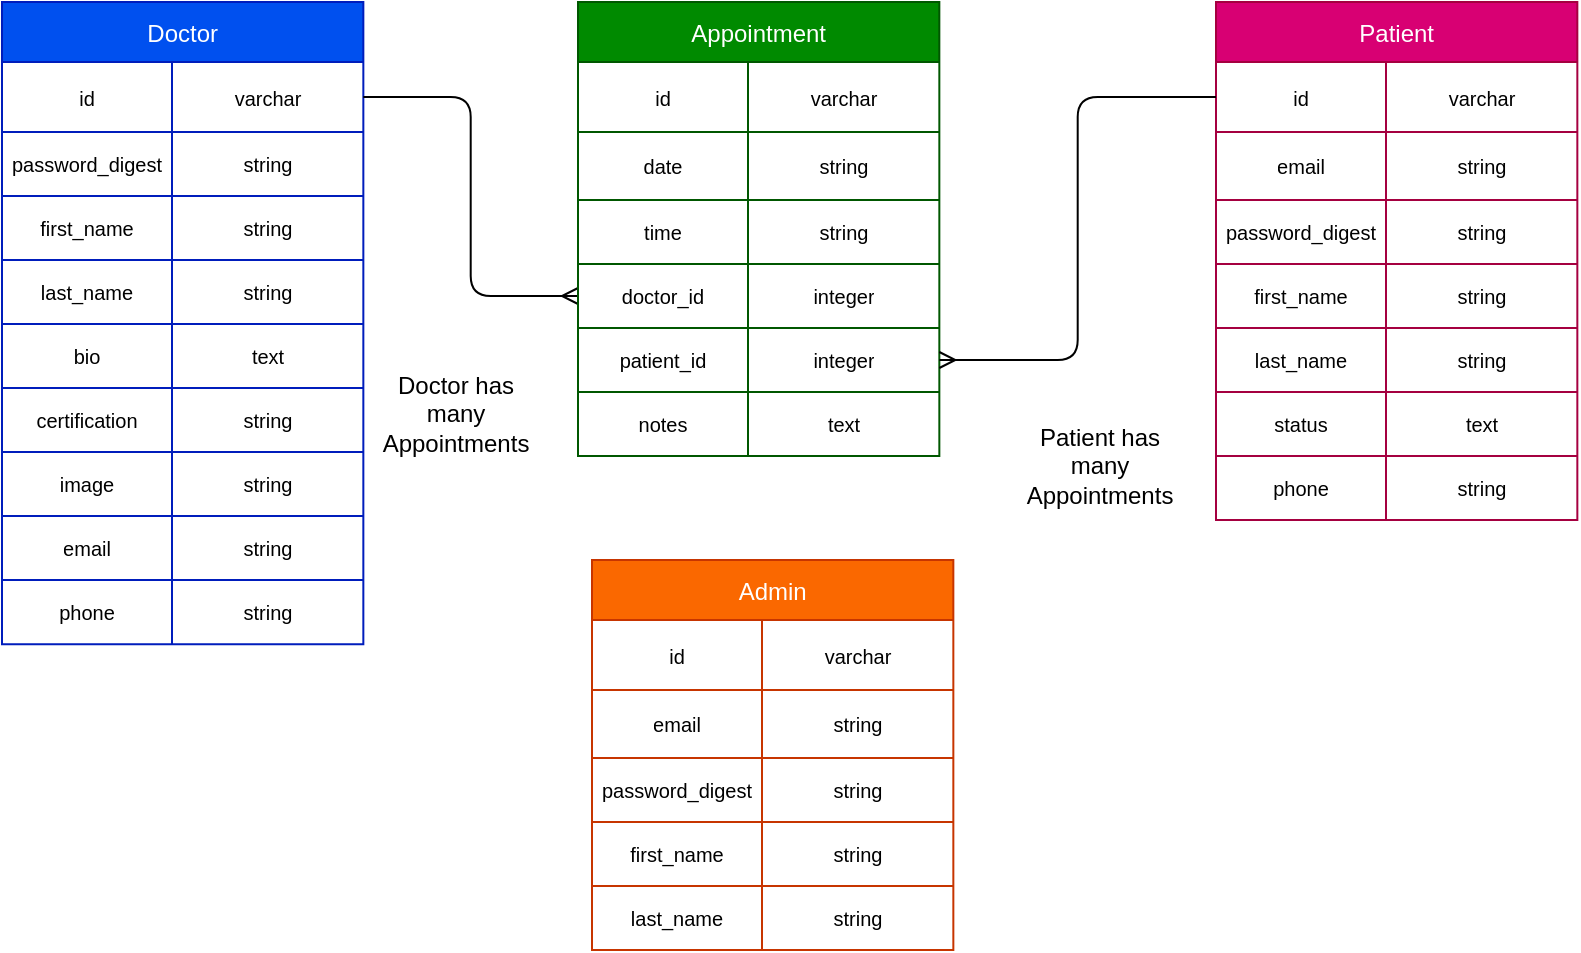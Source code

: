 <mxfile>
    <diagram id="ur69tfbC66iB5Qj2hPdh" name="Page-1">
        <mxGraphModel dx="685" dy="805" grid="0" gridSize="10" guides="1" tooltips="1" connect="1" arrows="1" fold="1" page="0" pageScale="1" pageWidth="850" pageHeight="1100" background="none" math="0" shadow="0">
            <root>
                <mxCell id="0"/>
                <mxCell id="1" parent="0"/>
                <mxCell id="2" value="Doctor" style="shape=table;startSize=30;container=1;collapsible=0;childLayout=tableLayout;strokeWidth=1;strokeColor=#001DBC;fillColor=#0050ef;fontColor=#ffffff;" parent="1" vertex="1">
                    <mxGeometry x="-182" y="-77" width="180.672" height="321.139" as="geometry"/>
                </mxCell>
                <mxCell id="6" value="" style="shape=partialRectangle;collapsible=0;dropTarget=0;pointerEvents=0;fillColor=none;top=0;left=0;bottom=0;right=0;points=[[0,0.5],[1,0.5]];portConstraint=eastwest;" parent="2" vertex="1">
                    <mxGeometry y="30" width="180.672" height="35" as="geometry"/>
                </mxCell>
                <mxCell id="7" value="id" style="shape=partialRectangle;html=1;whiteSpace=wrap;connectable=0;overflow=hidden;fillColor=none;top=0;left=0;bottom=0;right=0;pointerEvents=1;fontColor=#000000;fontSize=10;" parent="6" vertex="1">
                    <mxGeometry width="85" height="35" as="geometry">
                        <mxRectangle width="85" height="35" as="alternateBounds"/>
                    </mxGeometry>
                </mxCell>
                <mxCell id="8" value="varchar" style="shape=partialRectangle;html=1;whiteSpace=wrap;connectable=0;overflow=hidden;fillColor=none;top=0;left=0;bottom=0;right=0;pointerEvents=1;fontColor=#000000;fontSize=10;" parent="6" vertex="1">
                    <mxGeometry x="85" width="96" height="35" as="geometry">
                        <mxRectangle width="96" height="35" as="alternateBounds"/>
                    </mxGeometry>
                </mxCell>
                <mxCell id="12" value="" style="shape=partialRectangle;collapsible=0;dropTarget=0;pointerEvents=0;fillColor=none;top=0;left=0;bottom=0;right=0;points=[[0,0.5],[1,0.5]];portConstraint=eastwest;" parent="2" vertex="1">
                    <mxGeometry y="65" width="180.672" height="32" as="geometry"/>
                </mxCell>
                <mxCell id="13" value="password_digest" style="shape=partialRectangle;html=1;whiteSpace=wrap;connectable=0;overflow=hidden;fillColor=none;top=0;left=0;bottom=0;right=0;pointerEvents=1;fontSize=10;fontColor=#000000;" parent="12" vertex="1">
                    <mxGeometry width="85" height="32" as="geometry">
                        <mxRectangle width="85" height="32" as="alternateBounds"/>
                    </mxGeometry>
                </mxCell>
                <mxCell id="14" value="string" style="shape=partialRectangle;html=1;whiteSpace=wrap;connectable=0;overflow=hidden;fillColor=none;top=0;left=0;bottom=0;right=0;pointerEvents=1;fontSize=10;fontColor=#000000;" parent="12" vertex="1">
                    <mxGeometry x="85" width="96" height="32" as="geometry">
                        <mxRectangle width="96" height="32" as="alternateBounds"/>
                    </mxGeometry>
                </mxCell>
                <mxCell id="15" style="shape=partialRectangle;collapsible=0;dropTarget=0;pointerEvents=0;fillColor=none;top=0;left=0;bottom=0;right=0;points=[[0,0.5],[1,0.5]];portConstraint=eastwest;" parent="2" vertex="1">
                    <mxGeometry y="97" width="180.672" height="32" as="geometry"/>
                </mxCell>
                <mxCell id="16" value="first_name" style="shape=partialRectangle;html=1;whiteSpace=wrap;connectable=0;overflow=hidden;fillColor=none;top=0;left=0;bottom=0;right=0;pointerEvents=1;fontSize=10;fontColor=#000000;" parent="15" vertex="1">
                    <mxGeometry width="85" height="32" as="geometry">
                        <mxRectangle width="85" height="32" as="alternateBounds"/>
                    </mxGeometry>
                </mxCell>
                <mxCell id="17" value="string" style="shape=partialRectangle;html=1;whiteSpace=wrap;connectable=0;overflow=hidden;fillColor=none;top=0;left=0;bottom=0;right=0;pointerEvents=1;fontSize=10;fontColor=#000000;" parent="15" vertex="1">
                    <mxGeometry x="85" width="96" height="32" as="geometry">
                        <mxRectangle width="96" height="32" as="alternateBounds"/>
                    </mxGeometry>
                </mxCell>
                <mxCell id="30" style="shape=partialRectangle;collapsible=0;dropTarget=0;pointerEvents=0;fillColor=none;top=0;left=0;bottom=0;right=0;points=[[0,0.5],[1,0.5]];portConstraint=eastwest;" parent="2" vertex="1">
                    <mxGeometry y="129" width="180.672" height="32" as="geometry"/>
                </mxCell>
                <mxCell id="31" value="last_name" style="shape=partialRectangle;html=1;whiteSpace=wrap;connectable=0;overflow=hidden;fillColor=none;top=0;left=0;bottom=0;right=0;pointerEvents=1;fontSize=10;fontColor=#000000;" parent="30" vertex="1">
                    <mxGeometry width="85" height="32" as="geometry">
                        <mxRectangle width="85" height="32" as="alternateBounds"/>
                    </mxGeometry>
                </mxCell>
                <mxCell id="32" value="string" style="shape=partialRectangle;html=1;whiteSpace=wrap;connectable=0;overflow=hidden;fillColor=none;top=0;left=0;bottom=0;right=0;pointerEvents=1;fontSize=10;fontColor=#000000;" parent="30" vertex="1">
                    <mxGeometry x="85" width="96" height="32" as="geometry">
                        <mxRectangle width="96" height="32" as="alternateBounds"/>
                    </mxGeometry>
                </mxCell>
                <mxCell id="39" style="shape=partialRectangle;collapsible=0;dropTarget=0;pointerEvents=0;fillColor=none;top=0;left=0;bottom=0;right=0;points=[[0,0.5],[1,0.5]];portConstraint=eastwest;" parent="2" vertex="1">
                    <mxGeometry y="161" width="180.672" height="32" as="geometry"/>
                </mxCell>
                <mxCell id="40" value="bio" style="shape=partialRectangle;html=1;whiteSpace=wrap;connectable=0;overflow=hidden;fillColor=none;top=0;left=0;bottom=0;right=0;pointerEvents=1;fontSize=10;fontColor=#000000;" parent="39" vertex="1">
                    <mxGeometry width="85" height="32" as="geometry">
                        <mxRectangle width="85" height="32" as="alternateBounds"/>
                    </mxGeometry>
                </mxCell>
                <mxCell id="41" value="text" style="shape=partialRectangle;html=1;whiteSpace=wrap;connectable=0;overflow=hidden;fillColor=none;top=0;left=0;bottom=0;right=0;pointerEvents=1;fontSize=10;fontColor=#000000;" parent="39" vertex="1">
                    <mxGeometry x="85" width="96" height="32" as="geometry">
                        <mxRectangle width="96" height="32" as="alternateBounds"/>
                    </mxGeometry>
                </mxCell>
                <mxCell id="128" style="shape=partialRectangle;collapsible=0;dropTarget=0;pointerEvents=0;fillColor=none;top=0;left=0;bottom=0;right=0;points=[[0,0.5],[1,0.5]];portConstraint=eastwest;" parent="2" vertex="1">
                    <mxGeometry y="193" width="180.672" height="32" as="geometry"/>
                </mxCell>
                <mxCell id="129" value="certification" style="shape=partialRectangle;html=1;whiteSpace=wrap;connectable=0;overflow=hidden;fillColor=none;top=0;left=0;bottom=0;right=0;pointerEvents=1;fontSize=10;fontColor=#000000;" parent="128" vertex="1">
                    <mxGeometry width="85" height="32" as="geometry">
                        <mxRectangle width="85" height="32" as="alternateBounds"/>
                    </mxGeometry>
                </mxCell>
                <mxCell id="130" value="string" style="shape=partialRectangle;html=1;whiteSpace=wrap;connectable=0;overflow=hidden;fillColor=none;top=0;left=0;bottom=0;right=0;pointerEvents=1;fontSize=10;fontColor=#000000;" parent="128" vertex="1">
                    <mxGeometry x="85" width="96" height="32" as="geometry">
                        <mxRectangle width="96" height="32" as="alternateBounds"/>
                    </mxGeometry>
                </mxCell>
                <mxCell id="131" style="shape=partialRectangle;collapsible=0;dropTarget=0;pointerEvents=0;fillColor=none;top=0;left=0;bottom=0;right=0;points=[[0,0.5],[1,0.5]];portConstraint=eastwest;" parent="2" vertex="1">
                    <mxGeometry y="225" width="180.672" height="32" as="geometry"/>
                </mxCell>
                <mxCell id="132" value="image" style="shape=partialRectangle;html=1;whiteSpace=wrap;connectable=0;overflow=hidden;fillColor=none;top=0;left=0;bottom=0;right=0;pointerEvents=1;fontSize=10;fontColor=#000000;" parent="131" vertex="1">
                    <mxGeometry width="85" height="32" as="geometry">
                        <mxRectangle width="85" height="32" as="alternateBounds"/>
                    </mxGeometry>
                </mxCell>
                <mxCell id="133" value="string" style="shape=partialRectangle;html=1;whiteSpace=wrap;connectable=0;overflow=hidden;fillColor=none;top=0;left=0;bottom=0;right=0;pointerEvents=1;fontSize=10;fontColor=#000000;" parent="131" vertex="1">
                    <mxGeometry x="85" width="96" height="32" as="geometry">
                        <mxRectangle width="96" height="32" as="alternateBounds"/>
                    </mxGeometry>
                </mxCell>
                <mxCell id="161" style="shape=partialRectangle;collapsible=0;dropTarget=0;pointerEvents=0;fillColor=none;top=0;left=0;bottom=0;right=0;points=[[0,0.5],[1,0.5]];portConstraint=eastwest;" parent="2" vertex="1">
                    <mxGeometry y="257" width="180.672" height="32" as="geometry"/>
                </mxCell>
                <mxCell id="162" value="email" style="shape=partialRectangle;html=1;whiteSpace=wrap;connectable=0;overflow=hidden;fillColor=none;top=0;left=0;bottom=0;right=0;pointerEvents=1;fontSize=10;fontColor=#000000;" parent="161" vertex="1">
                    <mxGeometry width="85" height="32" as="geometry">
                        <mxRectangle width="85" height="32" as="alternateBounds"/>
                    </mxGeometry>
                </mxCell>
                <mxCell id="163" value="string" style="shape=partialRectangle;html=1;whiteSpace=wrap;connectable=0;overflow=hidden;fillColor=none;top=0;left=0;bottom=0;right=0;pointerEvents=1;fontSize=10;fontColor=#000000;" parent="161" vertex="1">
                    <mxGeometry x="85" width="96" height="32" as="geometry">
                        <mxRectangle width="96" height="32" as="alternateBounds"/>
                    </mxGeometry>
                </mxCell>
                <mxCell id="164" style="shape=partialRectangle;collapsible=0;dropTarget=0;pointerEvents=0;fillColor=none;top=0;left=0;bottom=0;right=0;points=[[0,0.5],[1,0.5]];portConstraint=eastwest;" parent="2" vertex="1">
                    <mxGeometry y="289" width="180.672" height="32" as="geometry"/>
                </mxCell>
                <mxCell id="165" value="phone" style="shape=partialRectangle;html=1;whiteSpace=wrap;connectable=0;overflow=hidden;fillColor=none;top=0;left=0;bottom=0;right=0;pointerEvents=1;fontSize=10;fontColor=#000000;" parent="164" vertex="1">
                    <mxGeometry width="85" height="32" as="geometry">
                        <mxRectangle width="85" height="32" as="alternateBounds"/>
                    </mxGeometry>
                </mxCell>
                <mxCell id="166" value="string" style="shape=partialRectangle;html=1;whiteSpace=wrap;connectable=0;overflow=hidden;fillColor=none;top=0;left=0;bottom=0;right=0;pointerEvents=1;fontSize=10;fontColor=#000000;" parent="164" vertex="1">
                    <mxGeometry x="85" width="96" height="32" as="geometry">
                        <mxRectangle width="96" height="32" as="alternateBounds"/>
                    </mxGeometry>
                </mxCell>
                <mxCell id="143" style="edgeStyle=orthogonalEdgeStyle;html=1;exitX=0;exitY=0.5;exitDx=0;exitDy=0;entryX=1;entryY=0.5;entryDx=0;entryDy=0;fontColor=#000000;strokeColor=#000000;endArrow=none;endFill=0;startArrow=ERmany;startFill=0;" parent="1" source="81" target="6" edge="1">
                    <mxGeometry relative="1" as="geometry"/>
                </mxCell>
                <mxCell id="71" value="Appointment" style="shape=table;startSize=30;container=1;collapsible=0;childLayout=tableLayout;strokeWidth=1;strokeColor=#005700;fillColor=#008a00;fontColor=#ffffff;" parent="1" vertex="1">
                    <mxGeometry x="106" y="-77" width="180.672" height="227" as="geometry"/>
                </mxCell>
                <mxCell id="72" value="" style="shape=partialRectangle;collapsible=0;dropTarget=0;pointerEvents=0;fillColor=none;top=0;left=0;bottom=0;right=0;points=[[0,0.5],[1,0.5]];portConstraint=eastwest;" parent="71" vertex="1">
                    <mxGeometry y="30" width="180.672" height="35" as="geometry"/>
                </mxCell>
                <mxCell id="73" value="id" style="shape=partialRectangle;html=1;whiteSpace=wrap;connectable=0;overflow=hidden;fillColor=none;top=0;left=0;bottom=0;right=0;pointerEvents=1;fontColor=#000000;fontSize=10;" parent="72" vertex="1">
                    <mxGeometry width="85" height="35" as="geometry">
                        <mxRectangle width="85" height="35" as="alternateBounds"/>
                    </mxGeometry>
                </mxCell>
                <mxCell id="74" value="varchar" style="shape=partialRectangle;html=1;whiteSpace=wrap;connectable=0;overflow=hidden;fillColor=none;top=0;left=0;bottom=0;right=0;pointerEvents=1;fontColor=#000000;fontSize=10;" parent="72" vertex="1">
                    <mxGeometry x="85" width="96" height="35" as="geometry">
                        <mxRectangle width="96" height="35" as="alternateBounds"/>
                    </mxGeometry>
                </mxCell>
                <mxCell id="75" value="" style="shape=partialRectangle;collapsible=0;dropTarget=0;pointerEvents=0;fillColor=none;top=0;left=0;bottom=0;right=0;points=[[0,0.5],[1,0.5]];portConstraint=eastwest;" parent="71" vertex="1">
                    <mxGeometry y="65" width="180.672" height="34" as="geometry"/>
                </mxCell>
                <mxCell id="76" value="date" style="shape=partialRectangle;html=1;whiteSpace=wrap;connectable=0;overflow=hidden;fillColor=none;top=0;left=0;bottom=0;right=0;pointerEvents=1;fontSize=10;fontColor=#000000;" parent="75" vertex="1">
                    <mxGeometry width="85" height="34" as="geometry">
                        <mxRectangle width="85" height="34" as="alternateBounds"/>
                    </mxGeometry>
                </mxCell>
                <mxCell id="77" value="string" style="shape=partialRectangle;html=1;whiteSpace=wrap;connectable=0;overflow=hidden;fillColor=none;top=0;left=0;bottom=0;right=0;pointerEvents=1;fontSize=10;fontColor=#000000;" parent="75" vertex="1">
                    <mxGeometry x="85" width="96" height="34" as="geometry">
                        <mxRectangle width="96" height="34" as="alternateBounds"/>
                    </mxGeometry>
                </mxCell>
                <mxCell id="78" value="" style="shape=partialRectangle;collapsible=0;dropTarget=0;pointerEvents=0;fillColor=none;top=0;left=0;bottom=0;right=0;points=[[0,0.5],[1,0.5]];portConstraint=eastwest;" parent="71" vertex="1">
                    <mxGeometry y="99" width="180.672" height="32" as="geometry"/>
                </mxCell>
                <mxCell id="79" value="time" style="shape=partialRectangle;html=1;whiteSpace=wrap;connectable=0;overflow=hidden;fillColor=none;top=0;left=0;bottom=0;right=0;pointerEvents=1;fontSize=10;fontColor=#000000;" parent="78" vertex="1">
                    <mxGeometry width="85" height="32" as="geometry">
                        <mxRectangle width="85" height="32" as="alternateBounds"/>
                    </mxGeometry>
                </mxCell>
                <mxCell id="80" value="string" style="shape=partialRectangle;html=1;whiteSpace=wrap;connectable=0;overflow=hidden;fillColor=none;top=0;left=0;bottom=0;right=0;pointerEvents=1;fontSize=10;fontColor=#000000;" parent="78" vertex="1">
                    <mxGeometry x="85" width="96" height="32" as="geometry">
                        <mxRectangle width="96" height="32" as="alternateBounds"/>
                    </mxGeometry>
                </mxCell>
                <mxCell id="81" style="shape=partialRectangle;collapsible=0;dropTarget=0;pointerEvents=0;fillColor=none;top=0;left=0;bottom=0;right=0;points=[[0,0.5],[1,0.5]];portConstraint=eastwest;" parent="71" vertex="1">
                    <mxGeometry y="131" width="180.672" height="32" as="geometry"/>
                </mxCell>
                <mxCell id="82" value="doctor_id" style="shape=partialRectangle;html=1;whiteSpace=wrap;connectable=0;overflow=hidden;fillColor=none;top=0;left=0;bottom=0;right=0;pointerEvents=1;fontSize=10;fontColor=#000000;" parent="81" vertex="1">
                    <mxGeometry width="85" height="32" as="geometry">
                        <mxRectangle width="85" height="32" as="alternateBounds"/>
                    </mxGeometry>
                </mxCell>
                <mxCell id="83" value="integer" style="shape=partialRectangle;html=1;whiteSpace=wrap;connectable=0;overflow=hidden;fillColor=none;top=0;left=0;bottom=0;right=0;pointerEvents=1;fontSize=10;fontColor=#000000;" parent="81" vertex="1">
                    <mxGeometry x="85" width="96" height="32" as="geometry">
                        <mxRectangle width="96" height="32" as="alternateBounds"/>
                    </mxGeometry>
                </mxCell>
                <mxCell id="84" style="shape=partialRectangle;collapsible=0;dropTarget=0;pointerEvents=0;fillColor=none;top=0;left=0;bottom=0;right=0;points=[[0,0.5],[1,0.5]];portConstraint=eastwest;" parent="71" vertex="1">
                    <mxGeometry y="163" width="180.672" height="32" as="geometry"/>
                </mxCell>
                <mxCell id="85" value="patient_id" style="shape=partialRectangle;html=1;whiteSpace=wrap;connectable=0;overflow=hidden;fillColor=none;top=0;left=0;bottom=0;right=0;pointerEvents=1;fontSize=10;fontColor=#000000;" parent="84" vertex="1">
                    <mxGeometry width="85" height="32" as="geometry">
                        <mxRectangle width="85" height="32" as="alternateBounds"/>
                    </mxGeometry>
                </mxCell>
                <mxCell id="86" value="integer" style="shape=partialRectangle;html=1;whiteSpace=wrap;connectable=0;overflow=hidden;fillColor=none;top=0;left=0;bottom=0;right=0;pointerEvents=1;fontSize=10;fontColor=#000000;" parent="84" vertex="1">
                    <mxGeometry x="85" width="96" height="32" as="geometry">
                        <mxRectangle width="96" height="32" as="alternateBounds"/>
                    </mxGeometry>
                </mxCell>
                <mxCell id="145" style="shape=partialRectangle;collapsible=0;dropTarget=0;pointerEvents=0;fillColor=none;top=0;left=0;bottom=0;right=0;points=[[0,0.5],[1,0.5]];portConstraint=eastwest;" parent="71" vertex="1">
                    <mxGeometry y="195" width="180.672" height="32" as="geometry"/>
                </mxCell>
                <mxCell id="146" value="notes" style="shape=partialRectangle;html=1;whiteSpace=wrap;connectable=0;overflow=hidden;fillColor=none;top=0;left=0;bottom=0;right=0;pointerEvents=1;fontSize=10;fontColor=#000000;" parent="145" vertex="1">
                    <mxGeometry width="85" height="32" as="geometry">
                        <mxRectangle width="85" height="32" as="alternateBounds"/>
                    </mxGeometry>
                </mxCell>
                <mxCell id="147" value="text" style="shape=partialRectangle;html=1;whiteSpace=wrap;connectable=0;overflow=hidden;fillColor=none;top=0;left=0;bottom=0;right=0;pointerEvents=1;fontSize=10;fontColor=#000000;" parent="145" vertex="1">
                    <mxGeometry x="85" width="96" height="32" as="geometry">
                        <mxRectangle width="96" height="32" as="alternateBounds"/>
                    </mxGeometry>
                </mxCell>
                <mxCell id="90" value="Patient" style="shape=table;startSize=30;container=1;collapsible=0;childLayout=tableLayout;strokeWidth=1;strokeColor=#A50040;fillColor=#d80073;fontColor=#ffffff;" parent="1" vertex="1">
                    <mxGeometry x="425" y="-77" width="180.672" height="259" as="geometry"/>
                </mxCell>
                <mxCell id="91" value="" style="shape=partialRectangle;collapsible=0;dropTarget=0;pointerEvents=0;fillColor=none;top=0;left=0;bottom=0;right=0;points=[[0,0.5],[1,0.5]];portConstraint=eastwest;" parent="90" vertex="1">
                    <mxGeometry y="30" width="180.672" height="35" as="geometry"/>
                </mxCell>
                <mxCell id="92" value="id" style="shape=partialRectangle;html=1;whiteSpace=wrap;connectable=0;overflow=hidden;fillColor=none;top=0;left=0;bottom=0;right=0;pointerEvents=1;fontColor=#000000;fontSize=10;" parent="91" vertex="1">
                    <mxGeometry width="85" height="35" as="geometry">
                        <mxRectangle width="85" height="35" as="alternateBounds"/>
                    </mxGeometry>
                </mxCell>
                <mxCell id="93" value="varchar" style="shape=partialRectangle;html=1;whiteSpace=wrap;connectable=0;overflow=hidden;fillColor=none;top=0;left=0;bottom=0;right=0;pointerEvents=1;fontColor=#000000;fontSize=10;" parent="91" vertex="1">
                    <mxGeometry x="85" width="96" height="35" as="geometry">
                        <mxRectangle width="96" height="35" as="alternateBounds"/>
                    </mxGeometry>
                </mxCell>
                <mxCell id="94" value="" style="shape=partialRectangle;collapsible=0;dropTarget=0;pointerEvents=0;fillColor=none;top=0;left=0;bottom=0;right=0;points=[[0,0.5],[1,0.5]];portConstraint=eastwest;" parent="90" vertex="1">
                    <mxGeometry y="65" width="180.672" height="34" as="geometry"/>
                </mxCell>
                <mxCell id="95" value="email" style="shape=partialRectangle;html=1;whiteSpace=wrap;connectable=0;overflow=hidden;fillColor=none;top=0;left=0;bottom=0;right=0;pointerEvents=1;fontSize=10;fontColor=#000000;" parent="94" vertex="1">
                    <mxGeometry width="85" height="34" as="geometry">
                        <mxRectangle width="85" height="34" as="alternateBounds"/>
                    </mxGeometry>
                </mxCell>
                <mxCell id="96" value="string" style="shape=partialRectangle;html=1;whiteSpace=wrap;connectable=0;overflow=hidden;fillColor=none;top=0;left=0;bottom=0;right=0;pointerEvents=1;fontSize=10;fontColor=#000000;" parent="94" vertex="1">
                    <mxGeometry x="85" width="96" height="34" as="geometry">
                        <mxRectangle width="96" height="34" as="alternateBounds"/>
                    </mxGeometry>
                </mxCell>
                <mxCell id="97" value="" style="shape=partialRectangle;collapsible=0;dropTarget=0;pointerEvents=0;fillColor=none;top=0;left=0;bottom=0;right=0;points=[[0,0.5],[1,0.5]];portConstraint=eastwest;" parent="90" vertex="1">
                    <mxGeometry y="99" width="180.672" height="32" as="geometry"/>
                </mxCell>
                <mxCell id="98" value="password_digest" style="shape=partialRectangle;html=1;whiteSpace=wrap;connectable=0;overflow=hidden;fillColor=none;top=0;left=0;bottom=0;right=0;pointerEvents=1;fontSize=10;fontColor=#000000;" parent="97" vertex="1">
                    <mxGeometry width="85" height="32" as="geometry">
                        <mxRectangle width="85" height="32" as="alternateBounds"/>
                    </mxGeometry>
                </mxCell>
                <mxCell id="99" value="string" style="shape=partialRectangle;html=1;whiteSpace=wrap;connectable=0;overflow=hidden;fillColor=none;top=0;left=0;bottom=0;right=0;pointerEvents=1;fontSize=10;fontColor=#000000;" parent="97" vertex="1">
                    <mxGeometry x="85" width="96" height="32" as="geometry">
                        <mxRectangle width="96" height="32" as="alternateBounds"/>
                    </mxGeometry>
                </mxCell>
                <mxCell id="100" style="shape=partialRectangle;collapsible=0;dropTarget=0;pointerEvents=0;fillColor=none;top=0;left=0;bottom=0;right=0;points=[[0,0.5],[1,0.5]];portConstraint=eastwest;" parent="90" vertex="1">
                    <mxGeometry y="131" width="180.672" height="32" as="geometry"/>
                </mxCell>
                <mxCell id="101" value="first_name" style="shape=partialRectangle;html=1;whiteSpace=wrap;connectable=0;overflow=hidden;fillColor=none;top=0;left=0;bottom=0;right=0;pointerEvents=1;fontSize=10;fontColor=#000000;" parent="100" vertex="1">
                    <mxGeometry width="85" height="32" as="geometry">
                        <mxRectangle width="85" height="32" as="alternateBounds"/>
                    </mxGeometry>
                </mxCell>
                <mxCell id="102" value="string" style="shape=partialRectangle;html=1;whiteSpace=wrap;connectable=0;overflow=hidden;fillColor=none;top=0;left=0;bottom=0;right=0;pointerEvents=1;fontSize=10;fontColor=#000000;" parent="100" vertex="1">
                    <mxGeometry x="85" width="96" height="32" as="geometry">
                        <mxRectangle width="96" height="32" as="alternateBounds"/>
                    </mxGeometry>
                </mxCell>
                <mxCell id="103" style="shape=partialRectangle;collapsible=0;dropTarget=0;pointerEvents=0;fillColor=none;top=0;left=0;bottom=0;right=0;points=[[0,0.5],[1,0.5]];portConstraint=eastwest;" parent="90" vertex="1">
                    <mxGeometry y="163" width="180.672" height="32" as="geometry"/>
                </mxCell>
                <mxCell id="104" value="last_name" style="shape=partialRectangle;html=1;whiteSpace=wrap;connectable=0;overflow=hidden;fillColor=none;top=0;left=0;bottom=0;right=0;pointerEvents=1;fontSize=10;fontColor=#000000;" parent="103" vertex="1">
                    <mxGeometry width="85" height="32" as="geometry">
                        <mxRectangle width="85" height="32" as="alternateBounds"/>
                    </mxGeometry>
                </mxCell>
                <mxCell id="105" value="string" style="shape=partialRectangle;html=1;whiteSpace=wrap;connectable=0;overflow=hidden;fillColor=none;top=0;left=0;bottom=0;right=0;pointerEvents=1;fontSize=10;fontColor=#000000;" parent="103" vertex="1">
                    <mxGeometry x="85" width="96" height="32" as="geometry">
                        <mxRectangle width="96" height="32" as="alternateBounds"/>
                    </mxGeometry>
                </mxCell>
                <mxCell id="106" style="shape=partialRectangle;collapsible=0;dropTarget=0;pointerEvents=0;fillColor=none;top=0;left=0;bottom=0;right=0;points=[[0,0.5],[1,0.5]];portConstraint=eastwest;" parent="90" vertex="1">
                    <mxGeometry y="195" width="180.672" height="32" as="geometry"/>
                </mxCell>
                <mxCell id="107" value="status" style="shape=partialRectangle;html=1;whiteSpace=wrap;connectable=0;overflow=hidden;fillColor=none;top=0;left=0;bottom=0;right=0;pointerEvents=1;fontSize=10;fontColor=#000000;" parent="106" vertex="1">
                    <mxGeometry width="85" height="32" as="geometry">
                        <mxRectangle width="85" height="32" as="alternateBounds"/>
                    </mxGeometry>
                </mxCell>
                <mxCell id="108" value="text" style="shape=partialRectangle;html=1;whiteSpace=wrap;connectable=0;overflow=hidden;fillColor=none;top=0;left=0;bottom=0;right=0;pointerEvents=1;fontSize=10;fontColor=#000000;" parent="106" vertex="1">
                    <mxGeometry x="85" width="96" height="32" as="geometry">
                        <mxRectangle width="96" height="32" as="alternateBounds"/>
                    </mxGeometry>
                </mxCell>
                <mxCell id="150" style="shape=partialRectangle;collapsible=0;dropTarget=0;pointerEvents=0;fillColor=none;top=0;left=0;bottom=0;right=0;points=[[0,0.5],[1,0.5]];portConstraint=eastwest;" parent="90" vertex="1">
                    <mxGeometry y="227" width="180.672" height="32" as="geometry"/>
                </mxCell>
                <mxCell id="151" value="phone" style="shape=partialRectangle;html=1;whiteSpace=wrap;connectable=0;overflow=hidden;fillColor=none;top=0;left=0;bottom=0;right=0;pointerEvents=1;fontSize=10;fontColor=#000000;" parent="150" vertex="1">
                    <mxGeometry width="85" height="32" as="geometry">
                        <mxRectangle width="85" height="32" as="alternateBounds"/>
                    </mxGeometry>
                </mxCell>
                <mxCell id="152" value="string" style="shape=partialRectangle;html=1;whiteSpace=wrap;connectable=0;overflow=hidden;fillColor=none;top=0;left=0;bottom=0;right=0;pointerEvents=1;fontSize=10;fontColor=#000000;" parent="150" vertex="1">
                    <mxGeometry x="85" width="96" height="32" as="geometry">
                        <mxRectangle width="96" height="32" as="alternateBounds"/>
                    </mxGeometry>
                </mxCell>
                <mxCell id="109" value="Admin" style="shape=table;startSize=30;container=1;collapsible=0;childLayout=tableLayout;strokeWidth=1;strokeColor=#C73500;fillColor=#fa6800;fontColor=#FFFFFF;" parent="1" vertex="1">
                    <mxGeometry x="113" y="202" width="180.672" height="195" as="geometry"/>
                </mxCell>
                <mxCell id="110" value="" style="shape=partialRectangle;collapsible=0;dropTarget=0;pointerEvents=0;fillColor=none;top=0;left=0;bottom=0;right=0;points=[[0,0.5],[1,0.5]];portConstraint=eastwest;" parent="109" vertex="1">
                    <mxGeometry y="30" width="180.672" height="35" as="geometry"/>
                </mxCell>
                <mxCell id="111" value="id" style="shape=partialRectangle;html=1;whiteSpace=wrap;connectable=0;overflow=hidden;fillColor=none;top=0;left=0;bottom=0;right=0;pointerEvents=1;fontColor=#000000;fontSize=10;" parent="110" vertex="1">
                    <mxGeometry width="85" height="35" as="geometry">
                        <mxRectangle width="85" height="35" as="alternateBounds"/>
                    </mxGeometry>
                </mxCell>
                <mxCell id="112" value="varchar" style="shape=partialRectangle;html=1;whiteSpace=wrap;connectable=0;overflow=hidden;fillColor=none;top=0;left=0;bottom=0;right=0;pointerEvents=1;fontColor=#000000;fontSize=10;" parent="110" vertex="1">
                    <mxGeometry x="85" width="96" height="35" as="geometry">
                        <mxRectangle width="96" height="35" as="alternateBounds"/>
                    </mxGeometry>
                </mxCell>
                <mxCell id="113" value="" style="shape=partialRectangle;collapsible=0;dropTarget=0;pointerEvents=0;fillColor=none;top=0;left=0;bottom=0;right=0;points=[[0,0.5],[1,0.5]];portConstraint=eastwest;" parent="109" vertex="1">
                    <mxGeometry y="65" width="180.672" height="34" as="geometry"/>
                </mxCell>
                <mxCell id="114" value="email" style="shape=partialRectangle;html=1;whiteSpace=wrap;connectable=0;overflow=hidden;fillColor=none;top=0;left=0;bottom=0;right=0;pointerEvents=1;fontSize=10;fontColor=#000000;" parent="113" vertex="1">
                    <mxGeometry width="85" height="34" as="geometry">
                        <mxRectangle width="85" height="34" as="alternateBounds"/>
                    </mxGeometry>
                </mxCell>
                <mxCell id="115" value="string" style="shape=partialRectangle;html=1;whiteSpace=wrap;connectable=0;overflow=hidden;fillColor=none;top=0;left=0;bottom=0;right=0;pointerEvents=1;fontSize=10;fontColor=#000000;" parent="113" vertex="1">
                    <mxGeometry x="85" width="96" height="34" as="geometry">
                        <mxRectangle width="96" height="34" as="alternateBounds"/>
                    </mxGeometry>
                </mxCell>
                <mxCell id="116" value="" style="shape=partialRectangle;collapsible=0;dropTarget=0;pointerEvents=0;fillColor=none;top=0;left=0;bottom=0;right=0;points=[[0,0.5],[1,0.5]];portConstraint=eastwest;" parent="109" vertex="1">
                    <mxGeometry y="99" width="180.672" height="32" as="geometry"/>
                </mxCell>
                <mxCell id="117" value="password_digest" style="shape=partialRectangle;html=1;whiteSpace=wrap;connectable=0;overflow=hidden;fillColor=none;top=0;left=0;bottom=0;right=0;pointerEvents=1;fontSize=10;fontColor=#000000;" parent="116" vertex="1">
                    <mxGeometry width="85" height="32" as="geometry">
                        <mxRectangle width="85" height="32" as="alternateBounds"/>
                    </mxGeometry>
                </mxCell>
                <mxCell id="118" value="string" style="shape=partialRectangle;html=1;whiteSpace=wrap;connectable=0;overflow=hidden;fillColor=none;top=0;left=0;bottom=0;right=0;pointerEvents=1;fontSize=10;fontColor=#000000;" parent="116" vertex="1">
                    <mxGeometry x="85" width="96" height="32" as="geometry">
                        <mxRectangle width="96" height="32" as="alternateBounds"/>
                    </mxGeometry>
                </mxCell>
                <mxCell id="119" style="shape=partialRectangle;collapsible=0;dropTarget=0;pointerEvents=0;fillColor=none;top=0;left=0;bottom=0;right=0;points=[[0,0.5],[1,0.5]];portConstraint=eastwest;" parent="109" vertex="1">
                    <mxGeometry y="131" width="180.672" height="32" as="geometry"/>
                </mxCell>
                <mxCell id="120" value="first_name" style="shape=partialRectangle;html=1;whiteSpace=wrap;connectable=0;overflow=hidden;fillColor=none;top=0;left=0;bottom=0;right=0;pointerEvents=1;fontSize=10;fontColor=#000000;" parent="119" vertex="1">
                    <mxGeometry width="85" height="32" as="geometry">
                        <mxRectangle width="85" height="32" as="alternateBounds"/>
                    </mxGeometry>
                </mxCell>
                <mxCell id="121" value="string" style="shape=partialRectangle;html=1;whiteSpace=wrap;connectable=0;overflow=hidden;fillColor=none;top=0;left=0;bottom=0;right=0;pointerEvents=1;fontSize=10;fontColor=#000000;" parent="119" vertex="1">
                    <mxGeometry x="85" width="96" height="32" as="geometry">
                        <mxRectangle width="96" height="32" as="alternateBounds"/>
                    </mxGeometry>
                </mxCell>
                <mxCell id="122" style="shape=partialRectangle;collapsible=0;dropTarget=0;pointerEvents=0;fillColor=none;top=0;left=0;bottom=0;right=0;points=[[0,0.5],[1,0.5]];portConstraint=eastwest;" parent="109" vertex="1">
                    <mxGeometry y="163" width="180.672" height="32" as="geometry"/>
                </mxCell>
                <mxCell id="123" value="last_name" style="shape=partialRectangle;html=1;whiteSpace=wrap;connectable=0;overflow=hidden;fillColor=none;top=0;left=0;bottom=0;right=0;pointerEvents=1;fontSize=10;fontColor=#000000;" parent="122" vertex="1">
                    <mxGeometry width="85" height="32" as="geometry">
                        <mxRectangle width="85" height="32" as="alternateBounds"/>
                    </mxGeometry>
                </mxCell>
                <mxCell id="124" value="string" style="shape=partialRectangle;html=1;whiteSpace=wrap;connectable=0;overflow=hidden;fillColor=none;top=0;left=0;bottom=0;right=0;pointerEvents=1;fontSize=10;fontColor=#000000;" parent="122" vertex="1">
                    <mxGeometry x="85" width="96" height="32" as="geometry">
                        <mxRectangle width="96" height="32" as="alternateBounds"/>
                    </mxGeometry>
                </mxCell>
                <mxCell id="144" style="edgeStyle=orthogonalEdgeStyle;html=1;exitX=1;exitY=0.5;exitDx=0;exitDy=0;entryX=0;entryY=0.5;entryDx=0;entryDy=0;fontColor=#000000;strokeColor=#000000;endArrow=none;endFill=0;startArrow=ERmany;startFill=0;" parent="1" source="84" target="91" edge="1">
                    <mxGeometry relative="1" as="geometry"/>
                </mxCell>
                <mxCell id="148" value="&lt;font color=&quot;#000000&quot;&gt;Doctor has many&lt;br&gt;Appointments&lt;br&gt;&lt;/font&gt;" style="text;html=1;strokeColor=none;fillColor=none;align=center;verticalAlign=middle;whiteSpace=wrap;rounded=0;fontColor=#FFFFFF;" parent="1" vertex="1">
                    <mxGeometry x="15" y="90" width="60" height="78" as="geometry"/>
                </mxCell>
                <mxCell id="149" value="&lt;font color=&quot;#000000&quot;&gt;Patient has many Appointments&lt;br&gt;&lt;/font&gt;" style="text;html=1;strokeColor=none;fillColor=none;align=center;verticalAlign=middle;whiteSpace=wrap;rounded=0;fontColor=#FFFFFF;" parent="1" vertex="1">
                    <mxGeometry x="337" y="116" width="60" height="78" as="geometry"/>
                </mxCell>
            </root>
        </mxGraphModel>
    </diagram>
</mxfile>